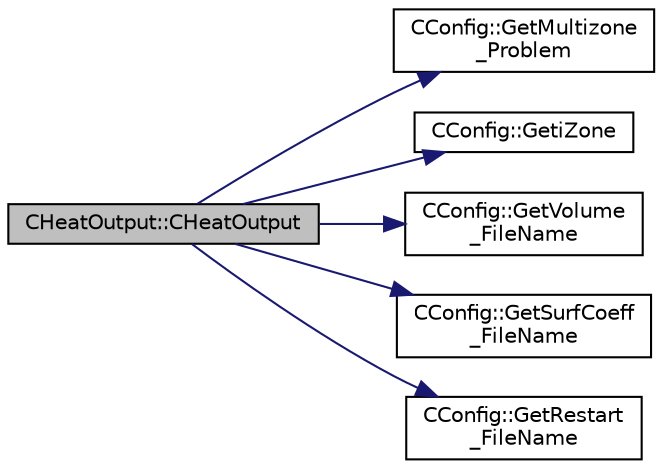digraph "CHeatOutput::CHeatOutput"
{
  edge [fontname="Helvetica",fontsize="10",labelfontname="Helvetica",labelfontsize="10"];
  node [fontname="Helvetica",fontsize="10",shape=record];
  rankdir="LR";
  Node0 [label="CHeatOutput::CHeatOutput",height=0.2,width=0.4,color="black", fillcolor="grey75", style="filled", fontcolor="black"];
  Node0 -> Node1 [color="midnightblue",fontsize="10",style="solid",fontname="Helvetica"];
  Node1 [label="CConfig::GetMultizone\l_Problem",height=0.2,width=0.4,color="black", fillcolor="white", style="filled",URL="$class_c_config.html#ad9233b666b21e43c18592925be61cc9b",tooltip="Get whether the simulation we are running is a multizone simulation. "];
  Node0 -> Node2 [color="midnightblue",fontsize="10",style="solid",fontname="Helvetica"];
  Node2 [label="CConfig::GetiZone",height=0.2,width=0.4,color="black", fillcolor="white", style="filled",URL="$class_c_config.html#ac09e21f44792b38adb3f933a4426b25f",tooltip="Provides the number of varaibles. "];
  Node0 -> Node3 [color="midnightblue",fontsize="10",style="solid",fontname="Helvetica"];
  Node3 [label="CConfig::GetVolume\l_FileName",height=0.2,width=0.4,color="black", fillcolor="white", style="filled",URL="$class_c_config.html#a845b0d3252fc84947f81dd73397b7b2e",tooltip="Get the name of the file with the flow variables. "];
  Node0 -> Node4 [color="midnightblue",fontsize="10",style="solid",fontname="Helvetica"];
  Node4 [label="CConfig::GetSurfCoeff\l_FileName",height=0.2,width=0.4,color="black", fillcolor="white", style="filled",URL="$class_c_config.html#a8d0d7c4c123224eab13a4aaa79d307b7",tooltip="Get the name of the file with the surface information for the flow problem. "];
  Node0 -> Node5 [color="midnightblue",fontsize="10",style="solid",fontname="Helvetica"];
  Node5 [label="CConfig::GetRestart\l_FileName",height=0.2,width=0.4,color="black", fillcolor="white", style="filled",URL="$class_c_config.html#ae023a63d67c0d4eadb21c22e15ef7abc",tooltip="Get the name of the restart file for the flow variables. "];
}

